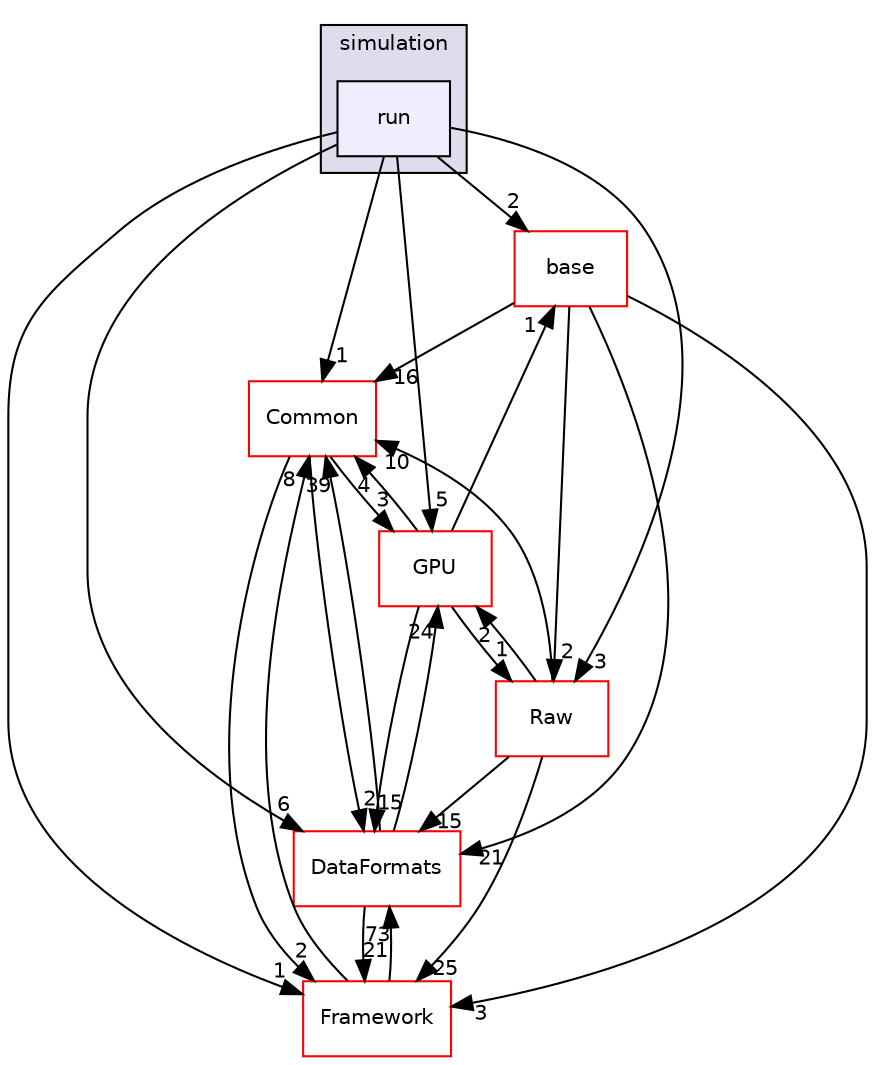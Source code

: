 digraph "/home/travis/build/AliceO2Group/AliceO2/Detectors/TPC/simulation/run" {
  bgcolor=transparent;
  compound=true
  node [ fontsize="10", fontname="Helvetica"];
  edge [ labelfontsize="10", labelfontname="Helvetica"];
  subgraph clusterdir_7f309bec8670bb3fb666e7e061b24659 {
    graph [ bgcolor="#ddddee", pencolor="black", label="simulation" fontname="Helvetica", fontsize="10", URL="dir_7f309bec8670bb3fb666e7e061b24659.html"]
  dir_685cddb227eacf501f568a534e55085f [shape=box, label="run", style="filled", fillcolor="#eeeeff", pencolor="black", URL="dir_685cddb227eacf501f568a534e55085f.html"];
  }
  dir_677b030cc750909e4cd27413873678d8 [shape=box label="base" color="red" URL="dir_677b030cc750909e4cd27413873678d8.html"];
  dir_4ab6b4cc6a7edbff49100e9123df213f [shape=box label="Common" color="red" URL="dir_4ab6b4cc6a7edbff49100e9123df213f.html"];
  dir_f511f1e9c03c071966ae594f00bbc5e0 [shape=box label="GPU" color="red" URL="dir_f511f1e9c03c071966ae594f00bbc5e0.html"];
  dir_bcbb2cf9a3d3d83e5515c82071a07177 [shape=box label="Framework" color="red" URL="dir_bcbb2cf9a3d3d83e5515c82071a07177.html"];
  dir_26637d1bd82229bc9ed97f7e706be743 [shape=box label="Raw" color="red" URL="dir_26637d1bd82229bc9ed97f7e706be743.html"];
  dir_2171f7ec022c5423887b07c69b2f5b48 [shape=box label="DataFormats" color="red" URL="dir_2171f7ec022c5423887b07c69b2f5b48.html"];
  dir_685cddb227eacf501f568a534e55085f->dir_677b030cc750909e4cd27413873678d8 [headlabel="2", labeldistance=1.5 headhref="dir_000670_000058.html"];
  dir_685cddb227eacf501f568a534e55085f->dir_4ab6b4cc6a7edbff49100e9123df213f [headlabel="1", labeldistance=1.5 headhref="dir_000670_000035.html"];
  dir_685cddb227eacf501f568a534e55085f->dir_f511f1e9c03c071966ae594f00bbc5e0 [headlabel="5", labeldistance=1.5 headhref="dir_000670_000737.html"];
  dir_685cddb227eacf501f568a534e55085f->dir_bcbb2cf9a3d3d83e5515c82071a07177 [headlabel="1", labeldistance=1.5 headhref="dir_000670_000061.html"];
  dir_685cddb227eacf501f568a534e55085f->dir_26637d1bd82229bc9ed97f7e706be743 [headlabel="3", labeldistance=1.5 headhref="dir_000670_000625.html"];
  dir_685cddb227eacf501f568a534e55085f->dir_2171f7ec022c5423887b07c69b2f5b48 [headlabel="6", labeldistance=1.5 headhref="dir_000670_000088.html"];
  dir_677b030cc750909e4cd27413873678d8->dir_4ab6b4cc6a7edbff49100e9123df213f [headlabel="16", labeldistance=1.5 headhref="dir_000058_000035.html"];
  dir_677b030cc750909e4cd27413873678d8->dir_bcbb2cf9a3d3d83e5515c82071a07177 [headlabel="3", labeldistance=1.5 headhref="dir_000058_000061.html"];
  dir_677b030cc750909e4cd27413873678d8->dir_26637d1bd82229bc9ed97f7e706be743 [headlabel="2", labeldistance=1.5 headhref="dir_000058_000625.html"];
  dir_677b030cc750909e4cd27413873678d8->dir_2171f7ec022c5423887b07c69b2f5b48 [headlabel="21", labeldistance=1.5 headhref="dir_000058_000088.html"];
  dir_4ab6b4cc6a7edbff49100e9123df213f->dir_f511f1e9c03c071966ae594f00bbc5e0 [headlabel="3", labeldistance=1.5 headhref="dir_000035_000737.html"];
  dir_4ab6b4cc6a7edbff49100e9123df213f->dir_bcbb2cf9a3d3d83e5515c82071a07177 [headlabel="2", labeldistance=1.5 headhref="dir_000035_000061.html"];
  dir_4ab6b4cc6a7edbff49100e9123df213f->dir_2171f7ec022c5423887b07c69b2f5b48 [headlabel="2", labeldistance=1.5 headhref="dir_000035_000088.html"];
  dir_f511f1e9c03c071966ae594f00bbc5e0->dir_677b030cc750909e4cd27413873678d8 [headlabel="1", labeldistance=1.5 headhref="dir_000737_000058.html"];
  dir_f511f1e9c03c071966ae594f00bbc5e0->dir_4ab6b4cc6a7edbff49100e9123df213f [headlabel="4", labeldistance=1.5 headhref="dir_000737_000035.html"];
  dir_f511f1e9c03c071966ae594f00bbc5e0->dir_26637d1bd82229bc9ed97f7e706be743 [headlabel="1", labeldistance=1.5 headhref="dir_000737_000625.html"];
  dir_f511f1e9c03c071966ae594f00bbc5e0->dir_2171f7ec022c5423887b07c69b2f5b48 [headlabel="15", labeldistance=1.5 headhref="dir_000737_000088.html"];
  dir_bcbb2cf9a3d3d83e5515c82071a07177->dir_4ab6b4cc6a7edbff49100e9123df213f [headlabel="8", labeldistance=1.5 headhref="dir_000061_000035.html"];
  dir_bcbb2cf9a3d3d83e5515c82071a07177->dir_2171f7ec022c5423887b07c69b2f5b48 [headlabel="73", labeldistance=1.5 headhref="dir_000061_000088.html"];
  dir_26637d1bd82229bc9ed97f7e706be743->dir_4ab6b4cc6a7edbff49100e9123df213f [headlabel="10", labeldistance=1.5 headhref="dir_000625_000035.html"];
  dir_26637d1bd82229bc9ed97f7e706be743->dir_f511f1e9c03c071966ae594f00bbc5e0 [headlabel="2", labeldistance=1.5 headhref="dir_000625_000737.html"];
  dir_26637d1bd82229bc9ed97f7e706be743->dir_bcbb2cf9a3d3d83e5515c82071a07177 [headlabel="25", labeldistance=1.5 headhref="dir_000625_000061.html"];
  dir_26637d1bd82229bc9ed97f7e706be743->dir_2171f7ec022c5423887b07c69b2f5b48 [headlabel="15", labeldistance=1.5 headhref="dir_000625_000088.html"];
  dir_2171f7ec022c5423887b07c69b2f5b48->dir_4ab6b4cc6a7edbff49100e9123df213f [headlabel="39", labeldistance=1.5 headhref="dir_000088_000035.html"];
  dir_2171f7ec022c5423887b07c69b2f5b48->dir_f511f1e9c03c071966ae594f00bbc5e0 [headlabel="24", labeldistance=1.5 headhref="dir_000088_000737.html"];
  dir_2171f7ec022c5423887b07c69b2f5b48->dir_bcbb2cf9a3d3d83e5515c82071a07177 [headlabel="21", labeldistance=1.5 headhref="dir_000088_000061.html"];
}
